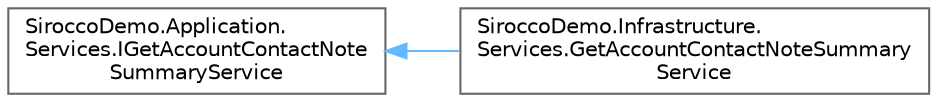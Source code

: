digraph "Graphical Class Hierarchy"
{
 // LATEX_PDF_SIZE
  bgcolor="transparent";
  edge [fontname=Helvetica,fontsize=10,labelfontname=Helvetica,labelfontsize=10];
  node [fontname=Helvetica,fontsize=10,shape=box,height=0.2,width=0.4];
  rankdir="LR";
  Node0 [id="Node000000",label="SiroccoDemo.Application.\lServices.IGetAccountContactNote\lSummaryService",height=0.2,width=0.4,color="grey40", fillcolor="white", style="filled",URL="$interface_sirocco_demo_1_1_application_1_1_services_1_1_i_get_account_contact_note_summary_service.html",tooltip=" "];
  Node0 -> Node1 [id="edge25_Node000000_Node000001",dir="back",color="steelblue1",style="solid",tooltip=" "];
  Node1 [id="Node000001",label="SiroccoDemo.Infrastructure.\lServices.GetAccountContactNoteSummary\lService",height=0.2,width=0.4,color="grey40", fillcolor="white", style="filled",URL="$class_sirocco_demo_1_1_infrastructure_1_1_services_1_1_get_account_contact_note_summary_service.html",tooltip=" "];
}
